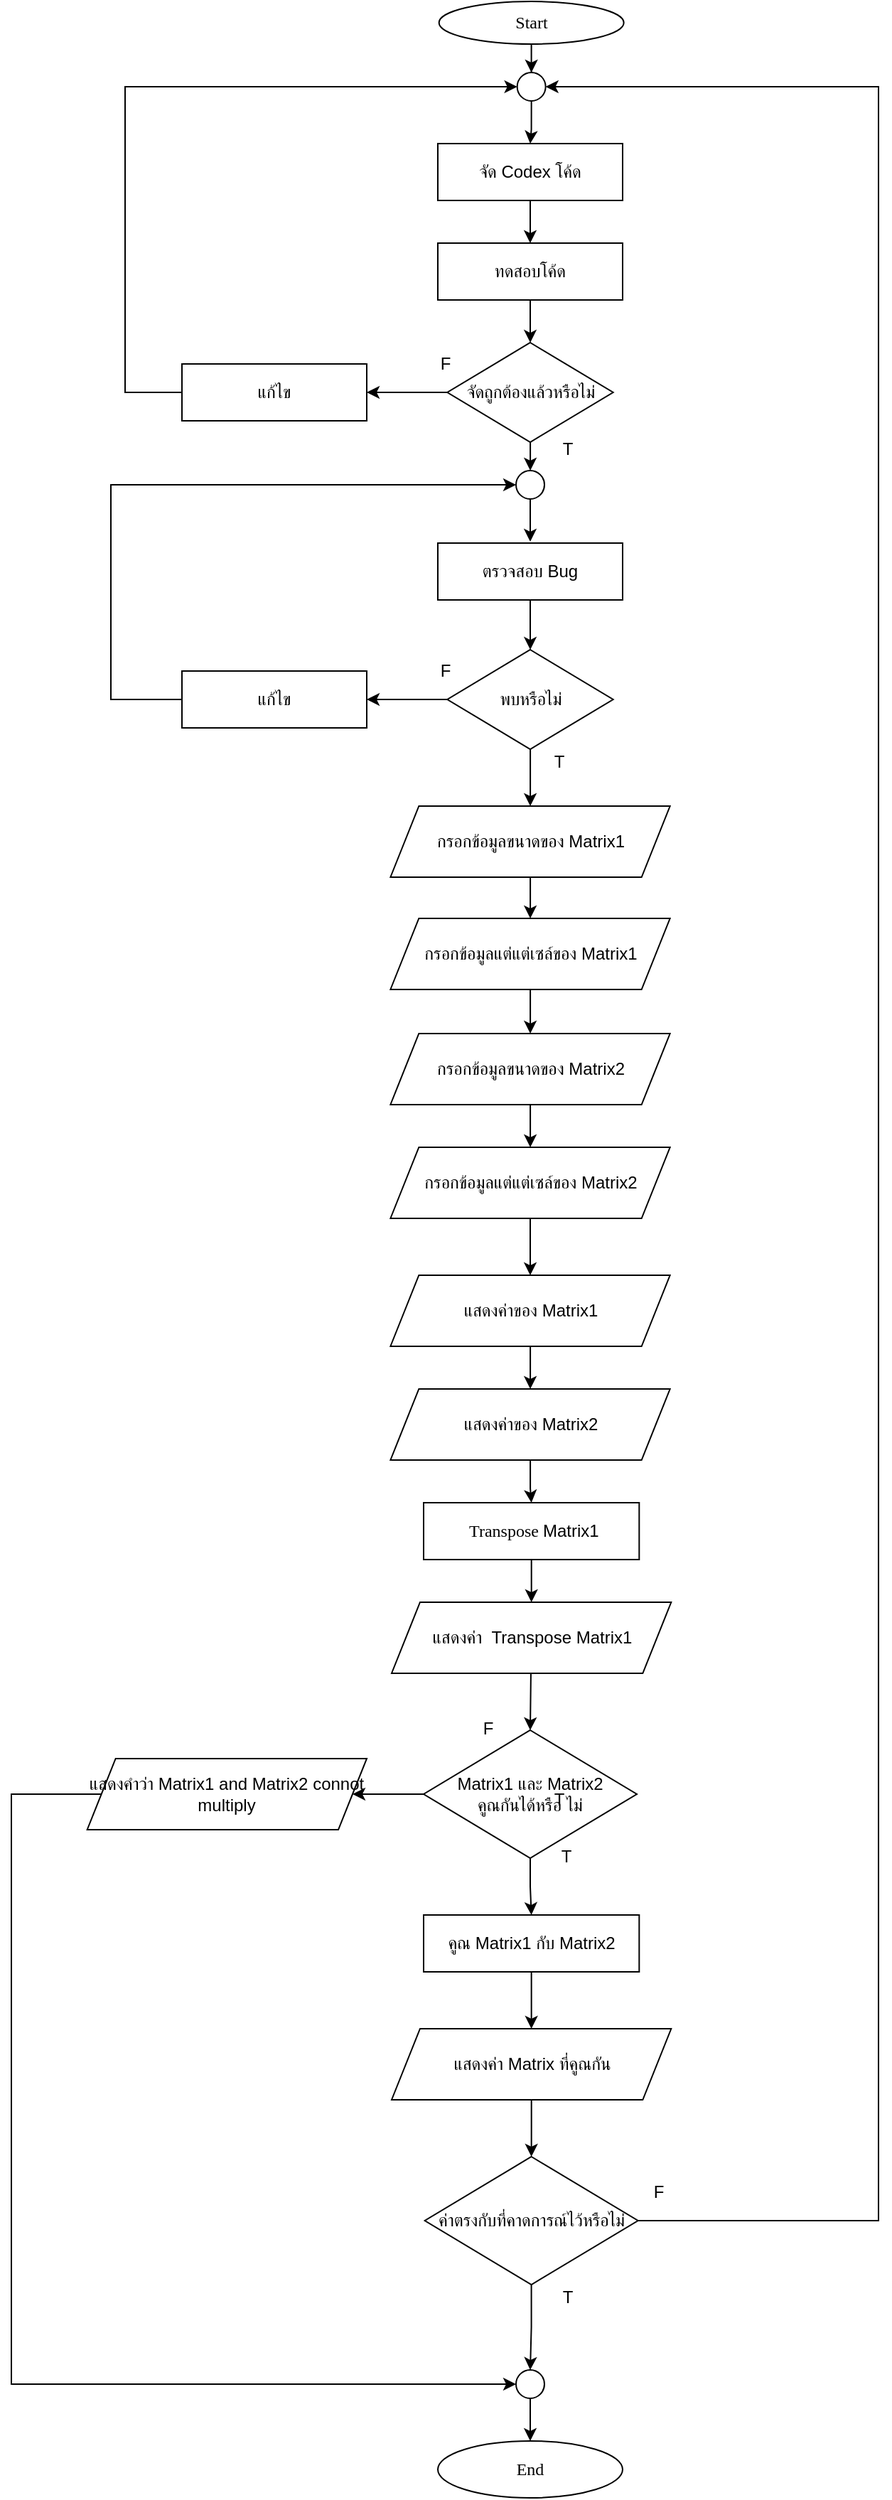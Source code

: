 <mxfile version="24.8.9">
  <diagram name="Page-1" id="cx33XgaklDgv_k68Mo5N">
    <mxGraphModel dx="1569" dy="390" grid="1" gridSize="10" guides="1" tooltips="1" connect="1" arrows="1" fold="1" page="1" pageScale="1" pageWidth="850" pageHeight="1100" math="0" shadow="0">
      <root>
        <mxCell id="0" />
        <mxCell id="1" parent="0" />
        <mxCell id="a9hpkdwlJVQsW9b4fiKI-92" style="edgeStyle=orthogonalEdgeStyle;rounded=0;orthogonalLoop=1;jettySize=auto;html=1;entryX=0.5;entryY=0;entryDx=0;entryDy=0;" edge="1" parent="1" source="a9hpkdwlJVQsW9b4fiKI-18" target="a9hpkdwlJVQsW9b4fiKI-91">
          <mxGeometry relative="1" as="geometry" />
        </mxCell>
        <mxCell id="a9hpkdwlJVQsW9b4fiKI-18" value="&lt;font data-font-src=&quot;https://fonts.googleapis.com/css?family=Sarabun&quot; face=&quot;Sarabun&quot;&gt;Start&lt;/font&gt;" style="ellipse;whiteSpace=wrap;html=1;" vertex="1" parent="1">
          <mxGeometry x="-509.17" y="20" width="130" height="30" as="geometry" />
        </mxCell>
        <mxCell id="a9hpkdwlJVQsW9b4fiKI-19" value="&lt;font face=&quot;Sarabun&quot;&gt;End&lt;/font&gt;" style="ellipse;whiteSpace=wrap;html=1;" vertex="1" parent="1">
          <mxGeometry x="-510.0" y="1736" width="130" height="40" as="geometry" />
        </mxCell>
        <mxCell id="a9hpkdwlJVQsW9b4fiKI-20" value="" style="edgeStyle=orthogonalEdgeStyle;rounded=0;orthogonalLoop=1;jettySize=auto;html=1;" edge="1" parent="1" source="a9hpkdwlJVQsW9b4fiKI-22" target="a9hpkdwlJVQsW9b4fiKI-24">
          <mxGeometry relative="1" as="geometry" />
        </mxCell>
        <mxCell id="a9hpkdwlJVQsW9b4fiKI-98" style="edgeStyle=orthogonalEdgeStyle;rounded=0;orthogonalLoop=1;jettySize=auto;html=1;entryX=0.5;entryY=0;entryDx=0;entryDy=0;" edge="1" parent="1" source="a9hpkdwlJVQsW9b4fiKI-22" target="a9hpkdwlJVQsW9b4fiKI-97">
          <mxGeometry relative="1" as="geometry" />
        </mxCell>
        <mxCell id="a9hpkdwlJVQsW9b4fiKI-22" value="จัดถูกต้องแล้วหรือไม่" style="rhombus;whiteSpace=wrap;html=1;fontFamily=Sarabun;fontSource=https%3A%2F%2Ffonts.googleapis.com%2Fcss%3Ffamily%3DSarabun;" vertex="1" parent="1">
          <mxGeometry x="-503.33" y="260" width="116.67" height="70" as="geometry" />
        </mxCell>
        <mxCell id="a9hpkdwlJVQsW9b4fiKI-23" style="edgeStyle=orthogonalEdgeStyle;rounded=0;orthogonalLoop=1;jettySize=auto;html=1;entryX=0;entryY=0.5;entryDx=0;entryDy=0;exitX=0;exitY=0.5;exitDx=0;exitDy=0;" edge="1" parent="1" source="a9hpkdwlJVQsW9b4fiKI-24" target="a9hpkdwlJVQsW9b4fiKI-91">
          <mxGeometry relative="1" as="geometry">
            <Array as="points">
              <mxPoint x="-730" y="295" />
              <mxPoint x="-730" y="80" />
            </Array>
          </mxGeometry>
        </mxCell>
        <mxCell id="a9hpkdwlJVQsW9b4fiKI-24" value="แก้ไข" style="rounded=0;whiteSpace=wrap;html=1;" vertex="1" parent="1">
          <mxGeometry x="-690" y="275" width="130" height="40" as="geometry" />
        </mxCell>
        <mxCell id="a9hpkdwlJVQsW9b4fiKI-25" value="F" style="text;html=1;align=center;verticalAlign=middle;resizable=0;points=[];autosize=1;strokeColor=none;fillColor=none;" vertex="1" parent="1">
          <mxGeometry x="-520" y="260" width="30" height="30" as="geometry" />
        </mxCell>
        <mxCell id="a9hpkdwlJVQsW9b4fiKI-26" value="T" style="text;html=1;align=center;verticalAlign=middle;resizable=0;points=[];autosize=1;strokeColor=none;fillColor=none;" vertex="1" parent="1">
          <mxGeometry x="-434.17" y="320" width="30" height="30" as="geometry" />
        </mxCell>
        <mxCell id="a9hpkdwlJVQsW9b4fiKI-27" style="edgeStyle=orthogonalEdgeStyle;rounded=0;orthogonalLoop=1;jettySize=auto;html=1;entryX=0.5;entryY=0;entryDx=0;entryDy=0;" edge="1" parent="1" source="a9hpkdwlJVQsW9b4fiKI-28">
          <mxGeometry relative="1" as="geometry">
            <mxPoint x="-445" y="190" as="targetPoint" />
          </mxGeometry>
        </mxCell>
        <mxCell id="a9hpkdwlJVQsW9b4fiKI-28" value="จัด Codex โค้ด" style="rounded=0;whiteSpace=wrap;html=1;" vertex="1" parent="1">
          <mxGeometry x="-510" y="120" width="130" height="40" as="geometry" />
        </mxCell>
        <mxCell id="a9hpkdwlJVQsW9b4fiKI-29" value="" style="edgeStyle=orthogonalEdgeStyle;rounded=0;orthogonalLoop=1;jettySize=auto;html=1;" edge="1" parent="1" source="a9hpkdwlJVQsW9b4fiKI-30" target="a9hpkdwlJVQsW9b4fiKI-22">
          <mxGeometry relative="1" as="geometry" />
        </mxCell>
        <mxCell id="a9hpkdwlJVQsW9b4fiKI-30" value="ทดสอบโค้ด" style="rounded=0;whiteSpace=wrap;html=1;" vertex="1" parent="1">
          <mxGeometry x="-510" y="190" width="130" height="40" as="geometry" />
        </mxCell>
        <mxCell id="a9hpkdwlJVQsW9b4fiKI-33" value="" style="edgeStyle=orthogonalEdgeStyle;rounded=0;orthogonalLoop=1;jettySize=auto;html=1;" edge="1" parent="1" source="a9hpkdwlJVQsW9b4fiKI-35" target="a9hpkdwlJVQsW9b4fiKI-39">
          <mxGeometry relative="1" as="geometry" />
        </mxCell>
        <mxCell id="a9hpkdwlJVQsW9b4fiKI-46" value="" style="edgeStyle=orthogonalEdgeStyle;rounded=0;orthogonalLoop=1;jettySize=auto;html=1;" edge="1" parent="1" source="a9hpkdwlJVQsW9b4fiKI-35" target="a9hpkdwlJVQsW9b4fiKI-43">
          <mxGeometry relative="1" as="geometry" />
        </mxCell>
        <mxCell id="a9hpkdwlJVQsW9b4fiKI-35" value="พบหรือไม่" style="rhombus;whiteSpace=wrap;html=1;fontFamily=Sarabun;fontSource=https%3A%2F%2Ffonts.googleapis.com%2Fcss%3Ffamily%3DSarabun;" vertex="1" parent="1">
          <mxGeometry x="-503.33" y="476" width="116.67" height="70" as="geometry" />
        </mxCell>
        <mxCell id="a9hpkdwlJVQsW9b4fiKI-36" value="" style="edgeStyle=orthogonalEdgeStyle;rounded=0;orthogonalLoop=1;jettySize=auto;html=1;" edge="1" parent="1" source="a9hpkdwlJVQsW9b4fiKI-37" target="a9hpkdwlJVQsW9b4fiKI-35">
          <mxGeometry relative="1" as="geometry" />
        </mxCell>
        <mxCell id="a9hpkdwlJVQsW9b4fiKI-37" value="ตรวจสอบ Bug" style="rounded=0;whiteSpace=wrap;html=1;" vertex="1" parent="1">
          <mxGeometry x="-510" y="401" width="130" height="40" as="geometry" />
        </mxCell>
        <mxCell id="a9hpkdwlJVQsW9b4fiKI-38" style="edgeStyle=orthogonalEdgeStyle;rounded=0;orthogonalLoop=1;jettySize=auto;html=1;entryX=0;entryY=0.5;entryDx=0;entryDy=0;" edge="1" parent="1" source="a9hpkdwlJVQsW9b4fiKI-39" target="a9hpkdwlJVQsW9b4fiKI-97">
          <mxGeometry relative="1" as="geometry">
            <Array as="points">
              <mxPoint x="-740" y="511" />
              <mxPoint x="-740" y="360" />
            </Array>
          </mxGeometry>
        </mxCell>
        <mxCell id="a9hpkdwlJVQsW9b4fiKI-39" value="แก้ไข" style="rounded=0;whiteSpace=wrap;html=1;" vertex="1" parent="1">
          <mxGeometry x="-690" y="491" width="130" height="40" as="geometry" />
        </mxCell>
        <mxCell id="a9hpkdwlJVQsW9b4fiKI-40" value="F" style="text;html=1;align=center;verticalAlign=middle;resizable=0;points=[];autosize=1;strokeColor=none;fillColor=none;" vertex="1" parent="1">
          <mxGeometry x="-520" y="476" width="30" height="30" as="geometry" />
        </mxCell>
        <mxCell id="a9hpkdwlJVQsW9b4fiKI-41" value="T" style="text;html=1;align=center;verticalAlign=middle;resizable=0;points=[];autosize=1;strokeColor=none;fillColor=none;" vertex="1" parent="1">
          <mxGeometry x="-440" y="540" width="30" height="30" as="geometry" />
        </mxCell>
        <mxCell id="a9hpkdwlJVQsW9b4fiKI-47" value="" style="edgeStyle=orthogonalEdgeStyle;rounded=0;orthogonalLoop=1;jettySize=auto;html=1;" edge="1" parent="1" source="a9hpkdwlJVQsW9b4fiKI-43" target="a9hpkdwlJVQsW9b4fiKI-44">
          <mxGeometry relative="1" as="geometry" />
        </mxCell>
        <mxCell id="a9hpkdwlJVQsW9b4fiKI-43" value="กรอกข้อมูลขนาดของ Matrix1" style="shape=parallelogram;perimeter=parallelogramPerimeter;whiteSpace=wrap;html=1;fixedSize=1;" vertex="1" parent="1">
          <mxGeometry x="-543.32" y="586" width="196.66" height="50" as="geometry" />
        </mxCell>
        <mxCell id="a9hpkdwlJVQsW9b4fiKI-50" value="" style="edgeStyle=orthogonalEdgeStyle;rounded=0;orthogonalLoop=1;jettySize=auto;html=1;" edge="1" parent="1" source="a9hpkdwlJVQsW9b4fiKI-44" target="a9hpkdwlJVQsW9b4fiKI-48">
          <mxGeometry relative="1" as="geometry" />
        </mxCell>
        <mxCell id="a9hpkdwlJVQsW9b4fiKI-44" value="กรอกข้อมูลแต่แต่เซล์ของ Matrix1" style="shape=parallelogram;perimeter=parallelogramPerimeter;whiteSpace=wrap;html=1;fixedSize=1;" vertex="1" parent="1">
          <mxGeometry x="-543.33" y="665" width="196.66" height="50" as="geometry" />
        </mxCell>
        <mxCell id="a9hpkdwlJVQsW9b4fiKI-51" value="" style="edgeStyle=orthogonalEdgeStyle;rounded=0;orthogonalLoop=1;jettySize=auto;html=1;" edge="1" parent="1" source="a9hpkdwlJVQsW9b4fiKI-48" target="a9hpkdwlJVQsW9b4fiKI-49">
          <mxGeometry relative="1" as="geometry" />
        </mxCell>
        <mxCell id="a9hpkdwlJVQsW9b4fiKI-48" value="กรอกข้อมูลขนาดของ Matrix2" style="shape=parallelogram;perimeter=parallelogramPerimeter;whiteSpace=wrap;html=1;fixedSize=1;" vertex="1" parent="1">
          <mxGeometry x="-543.33" y="746" width="196.66" height="50" as="geometry" />
        </mxCell>
        <mxCell id="a9hpkdwlJVQsW9b4fiKI-64" value="" style="edgeStyle=orthogonalEdgeStyle;rounded=0;orthogonalLoop=1;jettySize=auto;html=1;" edge="1" parent="1" source="a9hpkdwlJVQsW9b4fiKI-49" target="a9hpkdwlJVQsW9b4fiKI-63">
          <mxGeometry relative="1" as="geometry" />
        </mxCell>
        <mxCell id="a9hpkdwlJVQsW9b4fiKI-49" value="กรอกข้อมูลแต่แต่เซล์ของ Matrix2" style="shape=parallelogram;perimeter=parallelogramPerimeter;whiteSpace=wrap;html=1;fixedSize=1;" vertex="1" parent="1">
          <mxGeometry x="-543.32" y="826" width="196.66" height="50" as="geometry" />
        </mxCell>
        <mxCell id="a9hpkdwlJVQsW9b4fiKI-71" value="" style="edgeStyle=orthogonalEdgeStyle;rounded=0;orthogonalLoop=1;jettySize=auto;html=1;" edge="1" parent="1" source="a9hpkdwlJVQsW9b4fiKI-58" target="a9hpkdwlJVQsW9b4fiKI-70">
          <mxGeometry relative="1" as="geometry" />
        </mxCell>
        <mxCell id="a9hpkdwlJVQsW9b4fiKI-58" value="&amp;nbsp;&lt;span style=&quot;font-family: Sarabun;&quot;&gt;Transpose&amp;nbsp;&lt;/span&gt;Matrix1" style="rounded=0;whiteSpace=wrap;html=1;" vertex="1" parent="1">
          <mxGeometry x="-520" y="1076" width="151.66" height="40" as="geometry" />
        </mxCell>
        <mxCell id="a9hpkdwlJVQsW9b4fiKI-68" value="" style="edgeStyle=orthogonalEdgeStyle;rounded=0;orthogonalLoop=1;jettySize=auto;html=1;" edge="1" parent="1" source="a9hpkdwlJVQsW9b4fiKI-60" target="a9hpkdwlJVQsW9b4fiKI-61">
          <mxGeometry relative="1" as="geometry" />
        </mxCell>
        <mxCell id="a9hpkdwlJVQsW9b4fiKI-103" style="edgeStyle=orthogonalEdgeStyle;rounded=0;orthogonalLoop=1;jettySize=auto;html=1;entryX=0.5;entryY=0;entryDx=0;entryDy=0;" edge="1" parent="1" source="a9hpkdwlJVQsW9b4fiKI-60" target="a9hpkdwlJVQsW9b4fiKI-74">
          <mxGeometry relative="1" as="geometry" />
        </mxCell>
        <mxCell id="a9hpkdwlJVQsW9b4fiKI-60" value="&lt;span style=&quot;font-family: Helvetica;&quot;&gt;Matrix1 และ&amp;nbsp;&lt;/span&gt;&lt;font face=&quot;Helvetica&quot;&gt;Matrix2&lt;/font&gt;&lt;div&gt;&lt;font face=&quot;Helvetica&quot;&gt;คูณกันได้หรือ ไม่&lt;/font&gt;&lt;/div&gt;" style="rhombus;whiteSpace=wrap;html=1;fontFamily=Sarabun;fontSource=https%3A%2F%2Ffonts.googleapis.com%2Fcss%3Ffamily%3DSarabun;" vertex="1" parent="1">
          <mxGeometry x="-520" y="1236" width="150" height="90" as="geometry" />
        </mxCell>
        <mxCell id="a9hpkdwlJVQsW9b4fiKI-89" style="edgeStyle=orthogonalEdgeStyle;rounded=0;orthogonalLoop=1;jettySize=auto;html=1;entryX=0;entryY=0.5;entryDx=0;entryDy=0;" edge="1" parent="1" source="a9hpkdwlJVQsW9b4fiKI-61" target="a9hpkdwlJVQsW9b4fiKI-86">
          <mxGeometry relative="1" as="geometry">
            <Array as="points">
              <mxPoint x="-810" y="1281" />
              <mxPoint x="-810" y="1696" />
            </Array>
          </mxGeometry>
        </mxCell>
        <mxCell id="a9hpkdwlJVQsW9b4fiKI-61" value="แสดงคำว่า&amp;nbsp;Matrix1 and Matrix2 connot multiply" style="shape=parallelogram;perimeter=parallelogramPerimeter;whiteSpace=wrap;html=1;fixedSize=1;" vertex="1" parent="1">
          <mxGeometry x="-756.66" y="1256" width="196.66" height="50" as="geometry" />
        </mxCell>
        <mxCell id="a9hpkdwlJVQsW9b4fiKI-66" value="" style="edgeStyle=orthogonalEdgeStyle;rounded=0;orthogonalLoop=1;jettySize=auto;html=1;" edge="1" parent="1" source="a9hpkdwlJVQsW9b4fiKI-63" target="a9hpkdwlJVQsW9b4fiKI-65">
          <mxGeometry relative="1" as="geometry" />
        </mxCell>
        <mxCell id="a9hpkdwlJVQsW9b4fiKI-63" value="แสดงค่าของ Matrix1" style="shape=parallelogram;perimeter=parallelogramPerimeter;whiteSpace=wrap;html=1;fixedSize=1;" vertex="1" parent="1">
          <mxGeometry x="-543.33" y="916" width="196.66" height="50" as="geometry" />
        </mxCell>
        <mxCell id="a9hpkdwlJVQsW9b4fiKI-67" value="" style="edgeStyle=orthogonalEdgeStyle;rounded=0;orthogonalLoop=1;jettySize=auto;html=1;" edge="1" parent="1" target="a9hpkdwlJVQsW9b4fiKI-60">
          <mxGeometry relative="1" as="geometry">
            <mxPoint x="-444.963" y="1150" as="sourcePoint" />
          </mxGeometry>
        </mxCell>
        <mxCell id="a9hpkdwlJVQsW9b4fiKI-69" value="" style="edgeStyle=orthogonalEdgeStyle;rounded=0;orthogonalLoop=1;jettySize=auto;html=1;" edge="1" parent="1" source="a9hpkdwlJVQsW9b4fiKI-65" target="a9hpkdwlJVQsW9b4fiKI-58">
          <mxGeometry relative="1" as="geometry" />
        </mxCell>
        <mxCell id="a9hpkdwlJVQsW9b4fiKI-65" value="แสดงค่าของ Matrix2" style="shape=parallelogram;perimeter=parallelogramPerimeter;whiteSpace=wrap;html=1;fixedSize=1;" vertex="1" parent="1">
          <mxGeometry x="-543.32" y="996" width="196.66" height="50" as="geometry" />
        </mxCell>
        <mxCell id="a9hpkdwlJVQsW9b4fiKI-70" value="แสดงค่า&amp;nbsp;&amp;nbsp;Transpose Matrix1" style="shape=parallelogram;perimeter=parallelogramPerimeter;whiteSpace=wrap;html=1;fixedSize=1;" vertex="1" parent="1">
          <mxGeometry x="-542.5" y="1146" width="196.66" height="50" as="geometry" />
        </mxCell>
        <mxCell id="a9hpkdwlJVQsW9b4fiKI-72" value="T" style="text;html=1;align=center;verticalAlign=middle;resizable=0;points=[];autosize=1;strokeColor=none;fillColor=none;" vertex="1" parent="1">
          <mxGeometry x="-440" y="1270" width="30" height="30" as="geometry" />
        </mxCell>
        <mxCell id="a9hpkdwlJVQsW9b4fiKI-73" value="F" style="text;html=1;align=center;verticalAlign=middle;resizable=0;points=[];autosize=1;strokeColor=none;fillColor=none;" vertex="1" parent="1">
          <mxGeometry x="-490.0" y="1220" width="30" height="30" as="geometry" />
        </mxCell>
        <mxCell id="a9hpkdwlJVQsW9b4fiKI-77" value="" style="edgeStyle=orthogonalEdgeStyle;rounded=0;orthogonalLoop=1;jettySize=auto;html=1;" edge="1" parent="1" source="a9hpkdwlJVQsW9b4fiKI-74" target="a9hpkdwlJVQsW9b4fiKI-76">
          <mxGeometry relative="1" as="geometry" />
        </mxCell>
        <mxCell id="a9hpkdwlJVQsW9b4fiKI-74" value="&amp;nbsp;คูณ Matrix1 กับ Matrix2&amp;nbsp;" style="rounded=0;whiteSpace=wrap;html=1;" vertex="1" parent="1">
          <mxGeometry x="-520" y="1366" width="151.66" height="40" as="geometry" />
        </mxCell>
        <mxCell id="a9hpkdwlJVQsW9b4fiKI-100" style="edgeStyle=orthogonalEdgeStyle;rounded=0;orthogonalLoop=1;jettySize=auto;html=1;entryX=0.5;entryY=0;entryDx=0;entryDy=0;" edge="1" parent="1" source="a9hpkdwlJVQsW9b4fiKI-76" target="a9hpkdwlJVQsW9b4fiKI-83">
          <mxGeometry relative="1" as="geometry" />
        </mxCell>
        <mxCell id="a9hpkdwlJVQsW9b4fiKI-76" value="แสดงค่า Matrix ที่คูณกัน" style="shape=parallelogram;perimeter=parallelogramPerimeter;whiteSpace=wrap;html=1;fixedSize=1;" vertex="1" parent="1">
          <mxGeometry x="-542.5" y="1446" width="196.66" height="50" as="geometry" />
        </mxCell>
        <mxCell id="a9hpkdwlJVQsW9b4fiKI-87" value="" style="edgeStyle=orthogonalEdgeStyle;rounded=0;orthogonalLoop=1;jettySize=auto;html=1;" edge="1" parent="1" source="a9hpkdwlJVQsW9b4fiKI-83" target="a9hpkdwlJVQsW9b4fiKI-86">
          <mxGeometry relative="1" as="geometry" />
        </mxCell>
        <mxCell id="a9hpkdwlJVQsW9b4fiKI-90" style="edgeStyle=orthogonalEdgeStyle;rounded=0;orthogonalLoop=1;jettySize=auto;html=1;exitX=1;exitY=0.5;exitDx=0;exitDy=0;entryX=1;entryY=0.5;entryDx=0;entryDy=0;" edge="1" parent="1" source="a9hpkdwlJVQsW9b4fiKI-83" target="a9hpkdwlJVQsW9b4fiKI-91">
          <mxGeometry relative="1" as="geometry">
            <mxPoint x="-434.17" y="126" as="targetPoint" />
            <Array as="points">
              <mxPoint x="-200" y="1581" />
              <mxPoint x="-200" y="80" />
            </Array>
          </mxGeometry>
        </mxCell>
        <mxCell id="a9hpkdwlJVQsW9b4fiKI-83" value="&lt;font face=&quot;Helvetica&quot;&gt;ค่าตรงกับที่คาดการณ์ไว้หรือไม่&lt;/font&gt;" style="rhombus;whiteSpace=wrap;html=1;fontFamily=Sarabun;fontSource=https%3A%2F%2Ffonts.googleapis.com%2Fcss%3Ffamily%3DSarabun;" vertex="1" parent="1">
          <mxGeometry x="-519.17" y="1536" width="150" height="90" as="geometry" />
        </mxCell>
        <mxCell id="a9hpkdwlJVQsW9b4fiKI-88" value="" style="edgeStyle=orthogonalEdgeStyle;rounded=0;orthogonalLoop=1;jettySize=auto;html=1;" edge="1" parent="1" source="a9hpkdwlJVQsW9b4fiKI-86" target="a9hpkdwlJVQsW9b4fiKI-19">
          <mxGeometry relative="1" as="geometry" />
        </mxCell>
        <mxCell id="a9hpkdwlJVQsW9b4fiKI-86" value="" style="ellipse;whiteSpace=wrap;html=1;aspect=fixed;" vertex="1" parent="1">
          <mxGeometry x="-455" y="1686" width="20" height="20" as="geometry" />
        </mxCell>
        <mxCell id="a9hpkdwlJVQsW9b4fiKI-94" style="edgeStyle=orthogonalEdgeStyle;rounded=0;orthogonalLoop=1;jettySize=auto;html=1;" edge="1" parent="1" source="a9hpkdwlJVQsW9b4fiKI-91" target="a9hpkdwlJVQsW9b4fiKI-28">
          <mxGeometry relative="1" as="geometry" />
        </mxCell>
        <mxCell id="a9hpkdwlJVQsW9b4fiKI-91" value="" style="ellipse;whiteSpace=wrap;html=1;aspect=fixed;" vertex="1" parent="1">
          <mxGeometry x="-454.17" y="70" width="20" height="20" as="geometry" />
        </mxCell>
        <mxCell id="a9hpkdwlJVQsW9b4fiKI-95" value="T" style="text;html=1;align=center;verticalAlign=middle;resizable=0;points=[];autosize=1;strokeColor=none;fillColor=none;" vertex="1" parent="1">
          <mxGeometry x="-434.17" y="1620" width="30" height="30" as="geometry" />
        </mxCell>
        <mxCell id="a9hpkdwlJVQsW9b4fiKI-96" value="F" style="text;html=1;align=center;verticalAlign=middle;resizable=0;points=[];autosize=1;strokeColor=none;fillColor=none;" vertex="1" parent="1">
          <mxGeometry x="-370.0" y="1546" width="30" height="30" as="geometry" />
        </mxCell>
        <mxCell id="a9hpkdwlJVQsW9b4fiKI-99" style="edgeStyle=orthogonalEdgeStyle;rounded=0;orthogonalLoop=1;jettySize=auto;html=1;" edge="1" parent="1" source="a9hpkdwlJVQsW9b4fiKI-97">
          <mxGeometry relative="1" as="geometry">
            <mxPoint x="-444.99" y="400" as="targetPoint" />
          </mxGeometry>
        </mxCell>
        <mxCell id="a9hpkdwlJVQsW9b4fiKI-97" value="" style="ellipse;whiteSpace=wrap;html=1;aspect=fixed;" vertex="1" parent="1">
          <mxGeometry x="-454.99" y="350" width="20" height="20" as="geometry" />
        </mxCell>
        <mxCell id="a9hpkdwlJVQsW9b4fiKI-104" value="T" style="text;html=1;align=center;verticalAlign=middle;resizable=0;points=[];autosize=1;strokeColor=none;fillColor=none;" vertex="1" parent="1">
          <mxGeometry x="-435.0" y="1310" width="30" height="30" as="geometry" />
        </mxCell>
      </root>
    </mxGraphModel>
  </diagram>
</mxfile>
